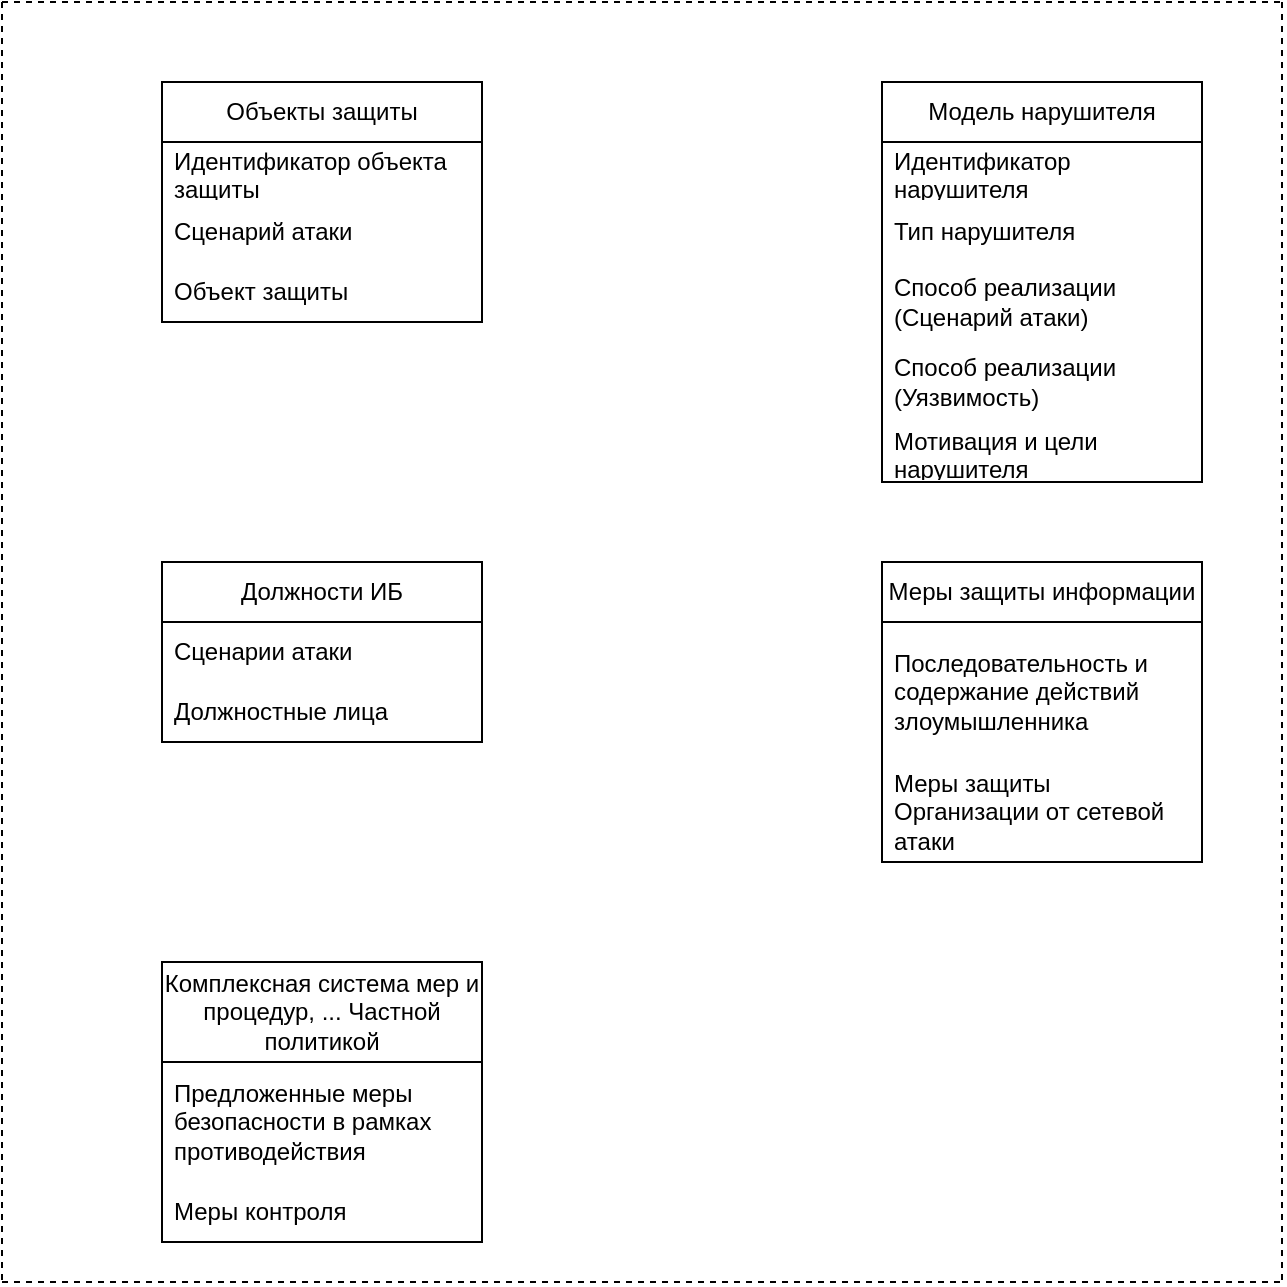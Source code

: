 <mxfile version="24.8.6">
  <diagram name="Страница — 1" id="mFZsSLV-3DeQJ7-kF642">
    <mxGraphModel dx="1290" dy="567" grid="1" gridSize="10" guides="1" tooltips="1" connect="1" arrows="1" fold="1" page="1" pageScale="1" pageWidth="827" pageHeight="1169" math="0" shadow="0">
      <root>
        <mxCell id="0" />
        <mxCell id="1" parent="0" />
        <mxCell id="YLbxjEhhfnEzKZNaqTOo-1" value="Объекты защиты" style="swimlane;fontStyle=0;childLayout=stackLayout;horizontal=1;startSize=30;horizontalStack=0;resizeParent=1;resizeParentMax=0;resizeLast=0;collapsible=1;marginBottom=0;whiteSpace=wrap;html=1;" parent="1" vertex="1">
          <mxGeometry x="160" y="120" width="160" height="120" as="geometry">
            <mxRectangle x="80" y="200" width="140" height="30" as="alternateBounds" />
          </mxGeometry>
        </mxCell>
        <mxCell id="YLbxjEhhfnEzKZNaqTOo-2" value="Идентификатор объекта защиты" style="text;strokeColor=none;fillColor=none;align=left;verticalAlign=middle;spacingLeft=4;spacingRight=4;overflow=hidden;points=[[0,0.5],[1,0.5]];portConstraint=eastwest;rotatable=0;whiteSpace=wrap;html=1;" parent="YLbxjEhhfnEzKZNaqTOo-1" vertex="1">
          <mxGeometry y="30" width="160" height="30" as="geometry" />
        </mxCell>
        <mxCell id="YLbxjEhhfnEzKZNaqTOo-3" value="Сценарий атаки" style="text;strokeColor=none;fillColor=none;align=left;verticalAlign=middle;spacingLeft=4;spacingRight=4;overflow=hidden;points=[[0,0.5],[1,0.5]];portConstraint=eastwest;rotatable=0;whiteSpace=wrap;html=1;" parent="YLbxjEhhfnEzKZNaqTOo-1" vertex="1">
          <mxGeometry y="60" width="160" height="30" as="geometry" />
        </mxCell>
        <mxCell id="YLbxjEhhfnEzKZNaqTOo-4" value="Объект защиты" style="text;strokeColor=none;fillColor=none;align=left;verticalAlign=middle;spacingLeft=4;spacingRight=4;overflow=hidden;points=[[0,0.5],[1,0.5]];portConstraint=eastwest;rotatable=0;whiteSpace=wrap;html=1;" parent="YLbxjEhhfnEzKZNaqTOo-1" vertex="1">
          <mxGeometry y="90" width="160" height="30" as="geometry" />
        </mxCell>
        <mxCell id="YLbxjEhhfnEzKZNaqTOo-5" value="Модель нарушителя" style="swimlane;fontStyle=0;childLayout=stackLayout;horizontal=1;startSize=30;horizontalStack=0;resizeParent=1;resizeParentMax=0;resizeLast=0;collapsible=1;marginBottom=0;whiteSpace=wrap;html=1;" parent="1" vertex="1">
          <mxGeometry x="520" y="120" width="160" height="200" as="geometry">
            <mxRectangle x="80" y="400" width="150" height="30" as="alternateBounds" />
          </mxGeometry>
        </mxCell>
        <mxCell id="YLbxjEhhfnEzKZNaqTOo-6" value="Идентификатор нарушителя" style="text;strokeColor=none;fillColor=none;align=left;verticalAlign=middle;spacingLeft=4;spacingRight=4;overflow=hidden;points=[[0,0.5],[1,0.5]];portConstraint=eastwest;rotatable=0;whiteSpace=wrap;html=1;" parent="YLbxjEhhfnEzKZNaqTOo-5" vertex="1">
          <mxGeometry y="30" width="160" height="30" as="geometry" />
        </mxCell>
        <mxCell id="YLbxjEhhfnEzKZNaqTOo-37" value="Тип нарушителя" style="text;strokeColor=none;fillColor=none;align=left;verticalAlign=middle;spacingLeft=4;spacingRight=4;overflow=hidden;points=[[0,0.5],[1,0.5]];portConstraint=eastwest;rotatable=0;whiteSpace=wrap;html=1;" parent="YLbxjEhhfnEzKZNaqTOo-5" vertex="1">
          <mxGeometry y="60" width="160" height="30" as="geometry" />
        </mxCell>
        <mxCell id="YLbxjEhhfnEzKZNaqTOo-9" value="Способ реализации (&lt;span style=&quot;background-color: initial;&quot;&gt;Сценарий атаки&lt;/span&gt;)" style="text;strokeColor=none;fillColor=none;align=left;verticalAlign=middle;spacingLeft=4;spacingRight=4;overflow=hidden;points=[[0,0.5],[1,0.5]];portConstraint=eastwest;rotatable=0;whiteSpace=wrap;html=1;" parent="YLbxjEhhfnEzKZNaqTOo-5" vertex="1">
          <mxGeometry y="90" width="160" height="40" as="geometry" />
        </mxCell>
        <mxCell id="YLbxjEhhfnEzKZNaqTOo-39" value="Способ реализации (Уязвимость)" style="text;strokeColor=none;fillColor=none;align=left;verticalAlign=middle;spacingLeft=4;spacingRight=4;overflow=hidden;points=[[0,0.5],[1,0.5]];portConstraint=eastwest;rotatable=0;whiteSpace=wrap;html=1;" parent="YLbxjEhhfnEzKZNaqTOo-5" vertex="1">
          <mxGeometry y="130" width="160" height="40" as="geometry" />
        </mxCell>
        <mxCell id="YLbxjEhhfnEzKZNaqTOo-11" value="Мотивация и цели нарушителя" style="text;strokeColor=none;fillColor=none;align=left;verticalAlign=middle;spacingLeft=4;spacingRight=4;overflow=hidden;points=[[0,0.5],[1,0.5]];portConstraint=eastwest;rotatable=0;whiteSpace=wrap;html=1;" parent="YLbxjEhhfnEzKZNaqTOo-5" vertex="1">
          <mxGeometry y="170" width="160" height="30" as="geometry" />
        </mxCell>
        <mxCell id="YLbxjEhhfnEzKZNaqTOo-12" value="Меры защиты информации" style="swimlane;fontStyle=0;childLayout=stackLayout;horizontal=1;startSize=30;horizontalStack=0;resizeParent=1;resizeParentMax=0;resizeLast=0;collapsible=1;marginBottom=0;whiteSpace=wrap;html=1;" parent="1" vertex="1">
          <mxGeometry x="520" y="360" width="160" height="150" as="geometry">
            <mxRectangle x="290" y="400" width="170" height="30" as="alternateBounds" />
          </mxGeometry>
        </mxCell>
        <mxCell id="YLbxjEhhfnEzKZNaqTOo-13" value="Последовательность и содержание действий злоумышленника" style="text;strokeColor=none;fillColor=none;align=left;verticalAlign=middle;spacingLeft=4;spacingRight=4;overflow=hidden;points=[[0,0.5],[1,0.5]];portConstraint=eastwest;rotatable=0;whiteSpace=wrap;html=1;" parent="YLbxjEhhfnEzKZNaqTOo-12" vertex="1">
          <mxGeometry y="30" width="160" height="70" as="geometry" />
        </mxCell>
        <mxCell id="YLbxjEhhfnEzKZNaqTOo-14" value="Меры защиты Организации от сетевой атаки&amp;nbsp;" style="text;strokeColor=none;fillColor=none;align=left;verticalAlign=middle;spacingLeft=4;spacingRight=4;overflow=hidden;points=[[0,0.5],[1,0.5]];portConstraint=eastwest;rotatable=0;whiteSpace=wrap;html=1;" parent="YLbxjEhhfnEzKZNaqTOo-12" vertex="1">
          <mxGeometry y="100" width="160" height="50" as="geometry" />
        </mxCell>
        <mxCell id="YLbxjEhhfnEzKZNaqTOo-15" value="" style="endArrow=none;dashed=1;html=1;rounded=0;" parent="1" edge="1">
          <mxGeometry width="50" height="50" relative="1" as="geometry">
            <mxPoint x="80" y="80" as="sourcePoint" />
            <mxPoint x="720" y="80" as="targetPoint" />
          </mxGeometry>
        </mxCell>
        <mxCell id="YLbxjEhhfnEzKZNaqTOo-16" value="" style="endArrow=none;dashed=1;html=1;rounded=0;" parent="1" edge="1">
          <mxGeometry width="50" height="50" relative="1" as="geometry">
            <mxPoint x="80" y="80" as="sourcePoint" />
            <mxPoint x="80" y="720" as="targetPoint" />
          </mxGeometry>
        </mxCell>
        <mxCell id="YLbxjEhhfnEzKZNaqTOo-17" value="Должности ИБ" style="swimlane;fontStyle=0;childLayout=stackLayout;horizontal=1;startSize=30;horizontalStack=0;resizeParent=1;resizeParentMax=0;resizeLast=0;collapsible=1;marginBottom=0;whiteSpace=wrap;html=1;" parent="1" vertex="1">
          <mxGeometry x="160" y="360" width="160" height="90" as="geometry" />
        </mxCell>
        <mxCell id="YLbxjEhhfnEzKZNaqTOo-18" value="Сценарии атаки" style="text;strokeColor=none;fillColor=none;align=left;verticalAlign=middle;spacingLeft=4;spacingRight=4;overflow=hidden;points=[[0,0.5],[1,0.5]];portConstraint=eastwest;rotatable=0;whiteSpace=wrap;html=1;" parent="YLbxjEhhfnEzKZNaqTOo-17" vertex="1">
          <mxGeometry y="30" width="160" height="30" as="geometry" />
        </mxCell>
        <mxCell id="YLbxjEhhfnEzKZNaqTOo-19" value="Должностные лица" style="text;strokeColor=none;fillColor=none;align=left;verticalAlign=middle;spacingLeft=4;spacingRight=4;overflow=hidden;points=[[0,0.5],[1,0.5]];portConstraint=eastwest;rotatable=0;whiteSpace=wrap;html=1;" parent="YLbxjEhhfnEzKZNaqTOo-17" vertex="1">
          <mxGeometry y="60" width="160" height="30" as="geometry" />
        </mxCell>
        <mxCell id="YLbxjEhhfnEzKZNaqTOo-22" value="" style="endArrow=none;dashed=1;html=1;rounded=0;" parent="1" edge="1">
          <mxGeometry width="50" height="50" relative="1" as="geometry">
            <mxPoint x="80" y="720" as="sourcePoint" />
            <mxPoint x="720" y="720" as="targetPoint" />
          </mxGeometry>
        </mxCell>
        <mxCell id="YLbxjEhhfnEzKZNaqTOo-34" value="" style="endArrow=none;dashed=1;html=1;rounded=0;" parent="1" edge="1">
          <mxGeometry width="50" height="50" relative="1" as="geometry">
            <mxPoint x="720" y="80" as="sourcePoint" />
            <mxPoint x="720" y="720" as="targetPoint" />
          </mxGeometry>
        </mxCell>
        <mxCell id="sF8QmaDW5P4_6br0JUgz-1" value="Комплексная система мер и процедур, ... Частной политикой" style="swimlane;fontStyle=0;childLayout=stackLayout;horizontal=1;startSize=50;horizontalStack=0;resizeParent=1;resizeParentMax=0;resizeLast=0;collapsible=1;marginBottom=0;whiteSpace=wrap;html=1;" parent="1" vertex="1">
          <mxGeometry x="160" y="560" width="160" height="140" as="geometry" />
        </mxCell>
        <mxCell id="sF8QmaDW5P4_6br0JUgz-2" value="Предложенные меры безопасности в рамках противодействия&amp;nbsp;" style="text;strokeColor=none;fillColor=none;align=left;verticalAlign=middle;spacingLeft=4;spacingRight=4;overflow=hidden;points=[[0,0.5],[1,0.5]];portConstraint=eastwest;rotatable=0;whiteSpace=wrap;html=1;" parent="sF8QmaDW5P4_6br0JUgz-1" vertex="1">
          <mxGeometry y="50" width="160" height="60" as="geometry" />
        </mxCell>
        <mxCell id="sF8QmaDW5P4_6br0JUgz-3" value="Меры контроля" style="text;strokeColor=none;fillColor=none;align=left;verticalAlign=middle;spacingLeft=4;spacingRight=4;overflow=hidden;points=[[0,0.5],[1,0.5]];portConstraint=eastwest;rotatable=0;whiteSpace=wrap;html=1;" parent="sF8QmaDW5P4_6br0JUgz-1" vertex="1">
          <mxGeometry y="110" width="160" height="30" as="geometry" />
        </mxCell>
      </root>
    </mxGraphModel>
  </diagram>
</mxfile>
